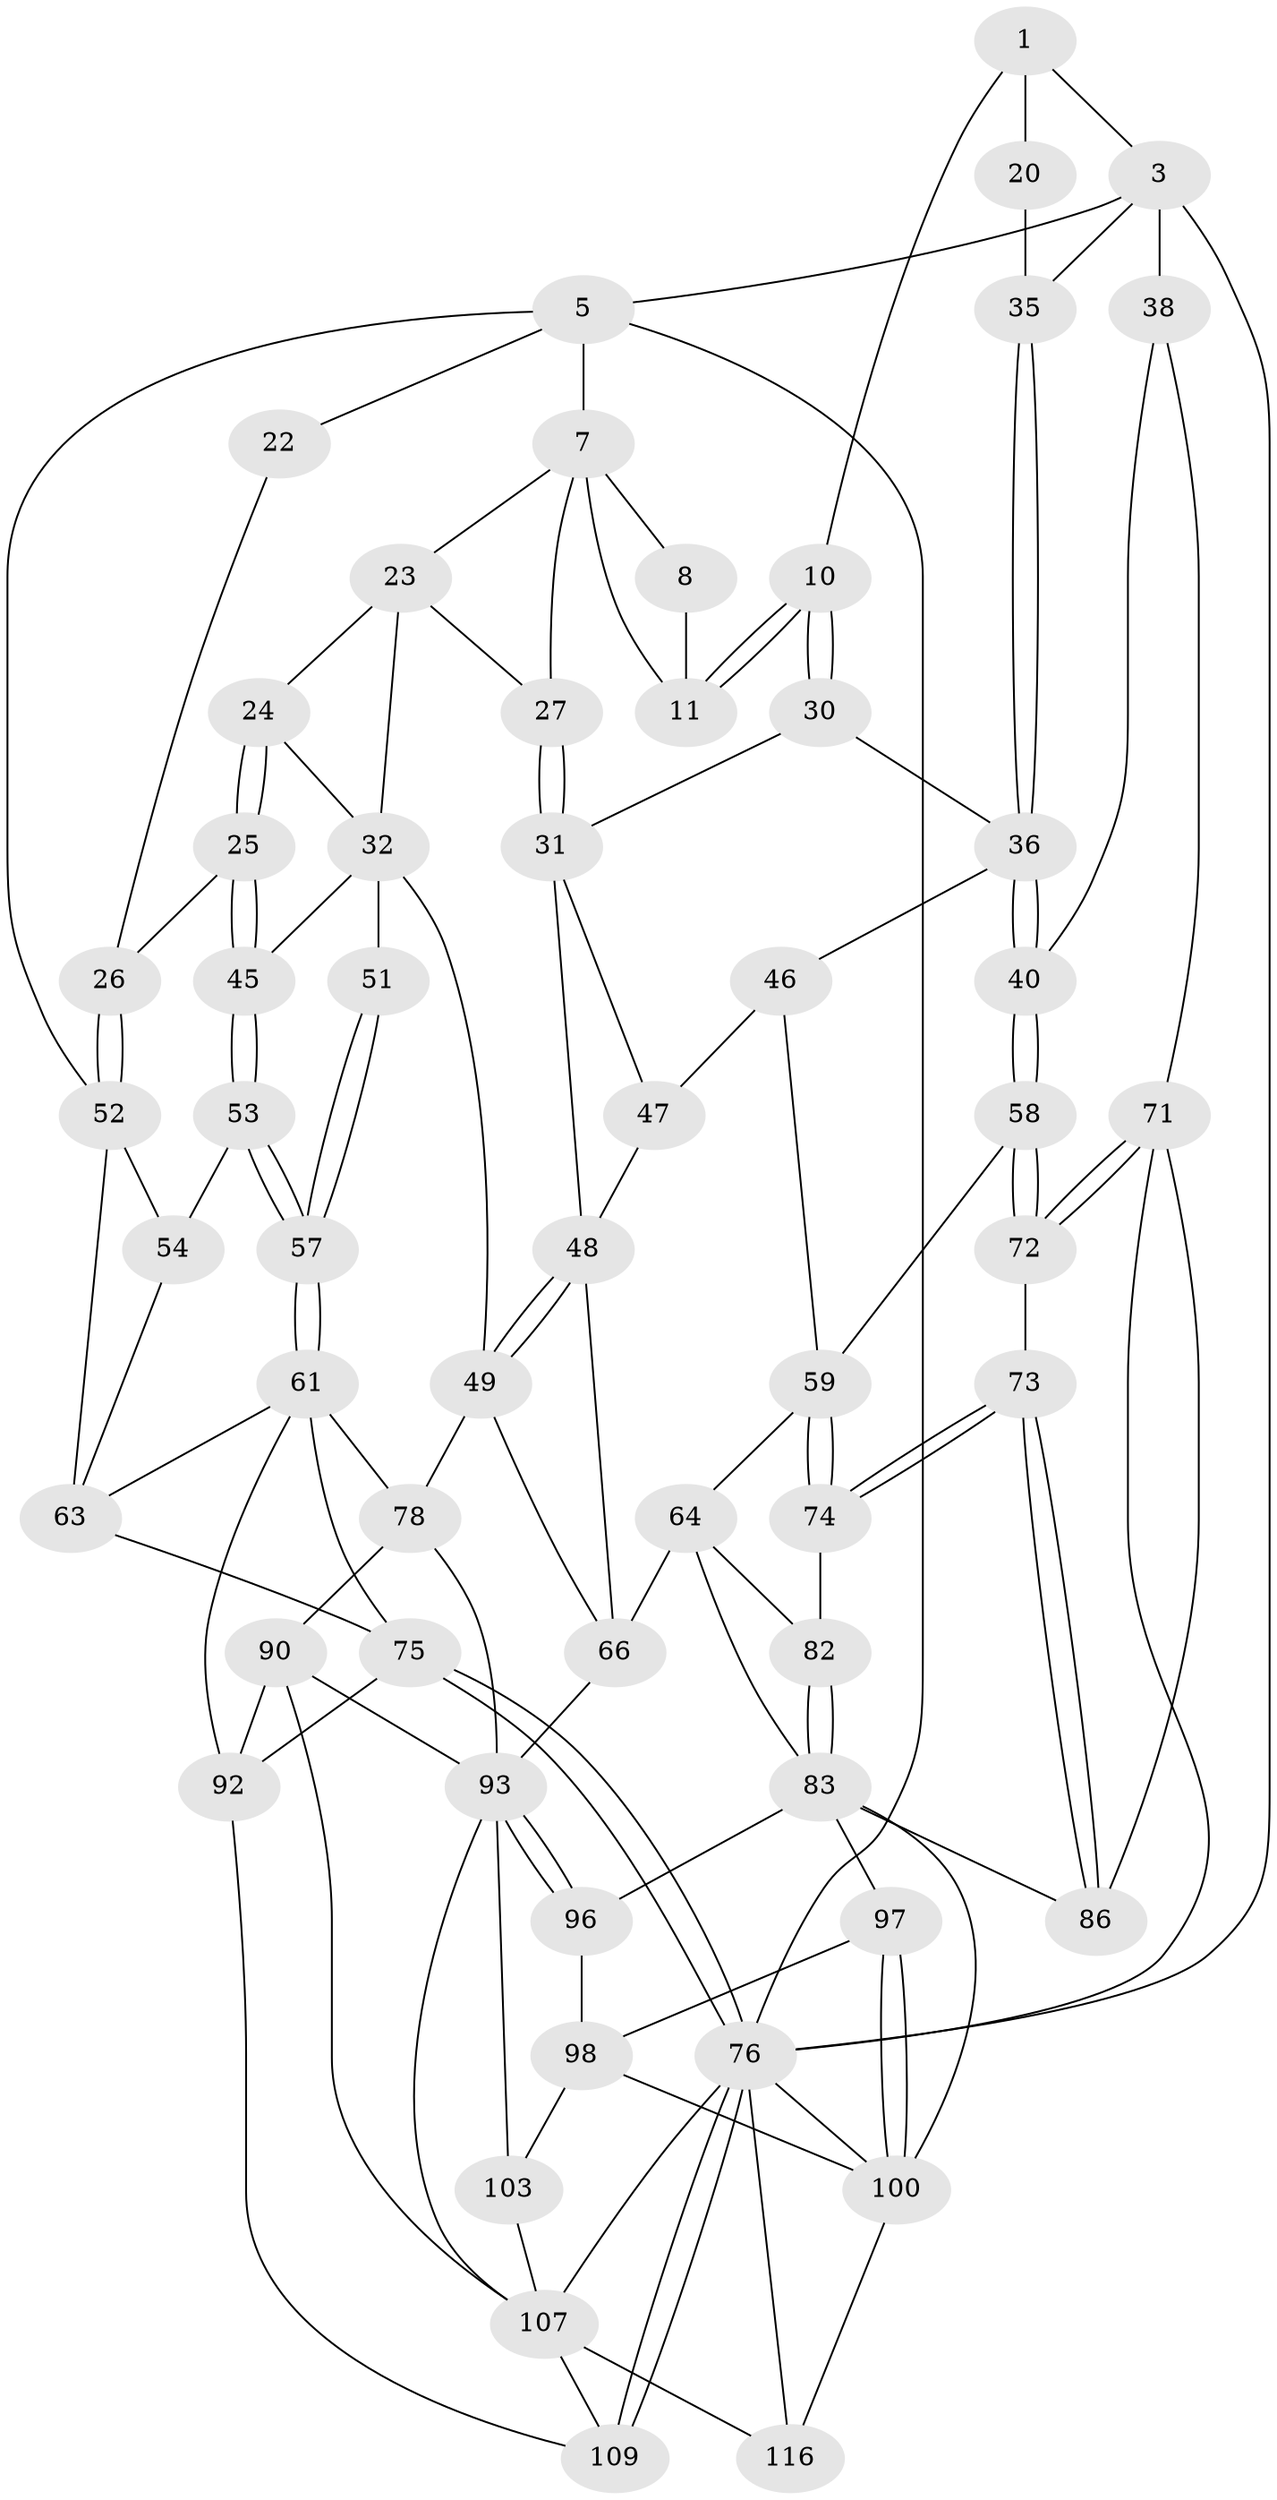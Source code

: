 // original degree distribution, {3: 0.02586206896551724, 4: 0.23275862068965517, 6: 0.23275862068965517, 5: 0.5086206896551724}
// Generated by graph-tools (version 1.1) at 2025/17/03/09/25 04:17:04]
// undirected, 58 vertices, 130 edges
graph export_dot {
graph [start="1"]
  node [color=gray90,style=filled];
  1 [pos="+0.6588340901263878+0",super="+2+9"];
  3 [pos="+1+0",super="+4+34"];
  5 [pos="+0+0",super="+21+6"];
  7 [pos="+0.39999909729673094+0",super="+13"];
  8 [pos="+0.5370770139335883+0",super="+12"];
  10 [pos="+0.616702264158504+0.22187982604868492"];
  11 [pos="+0.5978182834395969+0.21238708611051937",super="+18"];
  20 [pos="+0.6678249095825226+0.20195451212555565"];
  22 [pos="+0.1510282605561903+0.14315993545720587"];
  23 [pos="+0.2603605166832608+0.1891246417630098",super="+29"];
  24 [pos="+0.2252872548813768+0.2631651830188451"];
  25 [pos="+0.1079834242921767+0.3648687827294948"];
  26 [pos="+0.10611101396539582+0.363954514922619"];
  27 [pos="+0.41777642490561545+0.2984807491718876",super="+28"];
  30 [pos="+0.6168404079853802+0.31340866972567216"];
  31 [pos="+0.5482696305021468+0.3563460349278759",super="+41"];
  32 [pos="+0.3291623272884108+0.37539151305050916",super="+50+33"];
  35 [pos="+0.8514874434363371+0.2766238409342885"];
  36 [pos="+0.8298097279667044+0.32612091837907153",super="+37"];
  38 [pos="+0.9310623316769909+0.34815588912848655",super="+43+39"];
  40 [pos="+0.8537960960712144+0.4823548464936124"];
  45 [pos="+0.13613555055671656+0.39695817971997394"];
  46 [pos="+0.6764304469050859+0.4392817114067756"];
  47 [pos="+0.5995816835807308+0.4830551006477886"];
  48 [pos="+0.47101185433411547+0.434560893495702",super="+56"];
  49 [pos="+0.37908500876045303+0.517792574238392",super="+68"];
  51 [pos="+0.2742453857864122+0.535059527145511"];
  52 [pos="+0+0.3057818868686577",super="+55"];
  53 [pos="+0.13625396190825423+0.4676330026912209"];
  54 [pos="+0.09125207274251988+0.5001645140642681"];
  57 [pos="+0.22697650786434015+0.5624655993537588"];
  58 [pos="+0.8324705850633284+0.5022155160940031"];
  59 [pos="+0.824933639688094+0.5068671629962185",super="+60"];
  61 [pos="+0.19970834371949783+0.6188653800706503",super="+62"];
  63 [pos="+0.07427203735044018+0.5354124400957652",super="+70"];
  64 [pos="+0.7529379544612513+0.5742933567503326",super="+65"];
  66 [pos="+0.6398229263782019+0.6496056268588235",super="+67"];
  71 [pos="+1+0.5778774421057897",super="+81"];
  72 [pos="+0.9871712163309455+0.6272611700388117"];
  73 [pos="+0.9350799247243767+0.6578092627874567"];
  74 [pos="+0.9348878467591785+0.6577801361571673"];
  75 [pos="+0+0.7653105702354822",super="+89"];
  76 [pos="+0+1",super="+77"];
  78 [pos="+0.41923965948672526+0.684028493749979",super="+79"];
  82 [pos="+0.8611588766438522+0.6652233394588299"];
  83 [pos="+0.8491916867954489+0.7296863592980989",super="+87+84"];
  86 [pos="+0.9350127187322984+0.7156709683794579"];
  90 [pos="+0.2590155496007668+0.7881390040620445",super="+91"];
  92 [pos="+0.21177360135821416+0.8067049997779253",super="+106"];
  93 [pos="+0.6274861549675226+0.6713651579117095",super="+94"];
  96 [pos="+0.6115148480717202+0.8116096628473539"];
  97 [pos="+0.7647539827414342+0.8676302479624092"];
  98 [pos="+0.7010696840800369+0.8617319908732897",super="+99+112"];
  100 [pos="+0.9769677641312936+1",super="+113"];
  103 [pos="+0.5517404076462699+0.833939074304958",super="+104"];
  107 [pos="+0.25310577819779306+0.9883310170301106",super="+110+108"];
  109 [pos="+0.14576776795825025+0.8878465493689571"];
  116 [pos="+0.3668992239101463+1"];
  1 -- 3;
  1 -- 20 [weight=2];
  1 -- 10;
  3 -- 5;
  3 -- 38 [weight=2];
  3 -- 35;
  3 -- 76;
  5 -- 52;
  5 -- 22;
  5 -- 7 [weight=2];
  5 -- 76;
  7 -- 8 [weight=2];
  7 -- 23;
  7 -- 27;
  7 -- 11;
  8 -- 11 [weight=2];
  10 -- 11;
  10 -- 11;
  10 -- 30;
  10 -- 30;
  20 -- 35;
  22 -- 26;
  23 -- 24;
  23 -- 32;
  23 -- 27;
  24 -- 25;
  24 -- 25;
  24 -- 32;
  25 -- 26;
  25 -- 45;
  25 -- 45;
  26 -- 52;
  26 -- 52;
  27 -- 31 [weight=2];
  27 -- 31;
  30 -- 31;
  30 -- 36;
  31 -- 48;
  31 -- 47;
  32 -- 49;
  32 -- 51 [weight=2];
  32 -- 45;
  35 -- 36;
  35 -- 36;
  36 -- 40;
  36 -- 40;
  36 -- 46;
  38 -- 71;
  38 -- 40;
  40 -- 58;
  40 -- 58;
  45 -- 53;
  45 -- 53;
  46 -- 47;
  46 -- 59;
  47 -- 48;
  48 -- 49;
  48 -- 49;
  48 -- 66;
  49 -- 78;
  49 -- 66;
  51 -- 57;
  51 -- 57;
  52 -- 54;
  52 -- 63;
  53 -- 54;
  53 -- 57;
  53 -- 57;
  54 -- 63;
  57 -- 61;
  57 -- 61;
  58 -- 59;
  58 -- 72;
  58 -- 72;
  59 -- 74;
  59 -- 74;
  59 -- 64;
  61 -- 78;
  61 -- 92;
  61 -- 63;
  61 -- 75;
  63 -- 75;
  64 -- 82;
  64 -- 66;
  64 -- 83;
  66 -- 93;
  71 -- 72;
  71 -- 72;
  71 -- 86;
  71 -- 76;
  72 -- 73;
  73 -- 74;
  73 -- 74;
  73 -- 86;
  73 -- 86;
  74 -- 82;
  75 -- 76;
  75 -- 76;
  75 -- 92;
  76 -- 109;
  76 -- 109;
  76 -- 116;
  76 -- 100;
  76 -- 107;
  78 -- 90;
  78 -- 93;
  82 -- 83;
  82 -- 83;
  83 -- 100;
  83 -- 86;
  83 -- 97;
  83 -- 96;
  90 -- 107;
  90 -- 92;
  90 -- 93;
  92 -- 109;
  93 -- 96;
  93 -- 96;
  93 -- 103 [weight=2];
  93 -- 107;
  96 -- 98;
  97 -- 98;
  97 -- 100;
  97 -- 100;
  98 -- 103 [weight=2];
  98 -- 100;
  100 -- 116;
  103 -- 107;
  107 -- 116;
  107 -- 109;
}
